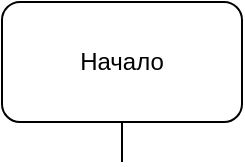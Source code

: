<mxfile>
    <diagram id="mc9n7xUZlJ7ul_JYWk2X" name="Страница 1">
        <mxGraphModel dx="696" dy="262" grid="1" gridSize="10" guides="1" tooltips="1" connect="1" arrows="1" fold="1" page="1" pageScale="1" pageWidth="827" pageHeight="1169" math="0" shadow="0">
            <root>
                <mxCell id="0"/>
                <mxCell id="1" parent="0"/>
                <mxCell id="2" value="Начало" style="rounded=1;whiteSpace=wrap;html=1;" parent="1" vertex="1">
                    <mxGeometry x="294" y="40" width="120" height="60" as="geometry"/>
                </mxCell>
                <mxCell id="3" value="" style="endArrow=none;html=1;entryX=0.5;entryY=1;entryDx=0;entryDy=0;" edge="1" parent="1" target="2">
                    <mxGeometry width="50" height="50" relative="1" as="geometry">
                        <mxPoint x="354" y="120" as="sourcePoint"/>
                        <mxPoint x="380" y="110" as="targetPoint"/>
                    </mxGeometry>
                </mxCell>
            </root>
        </mxGraphModel>
    </diagram>
</mxfile>